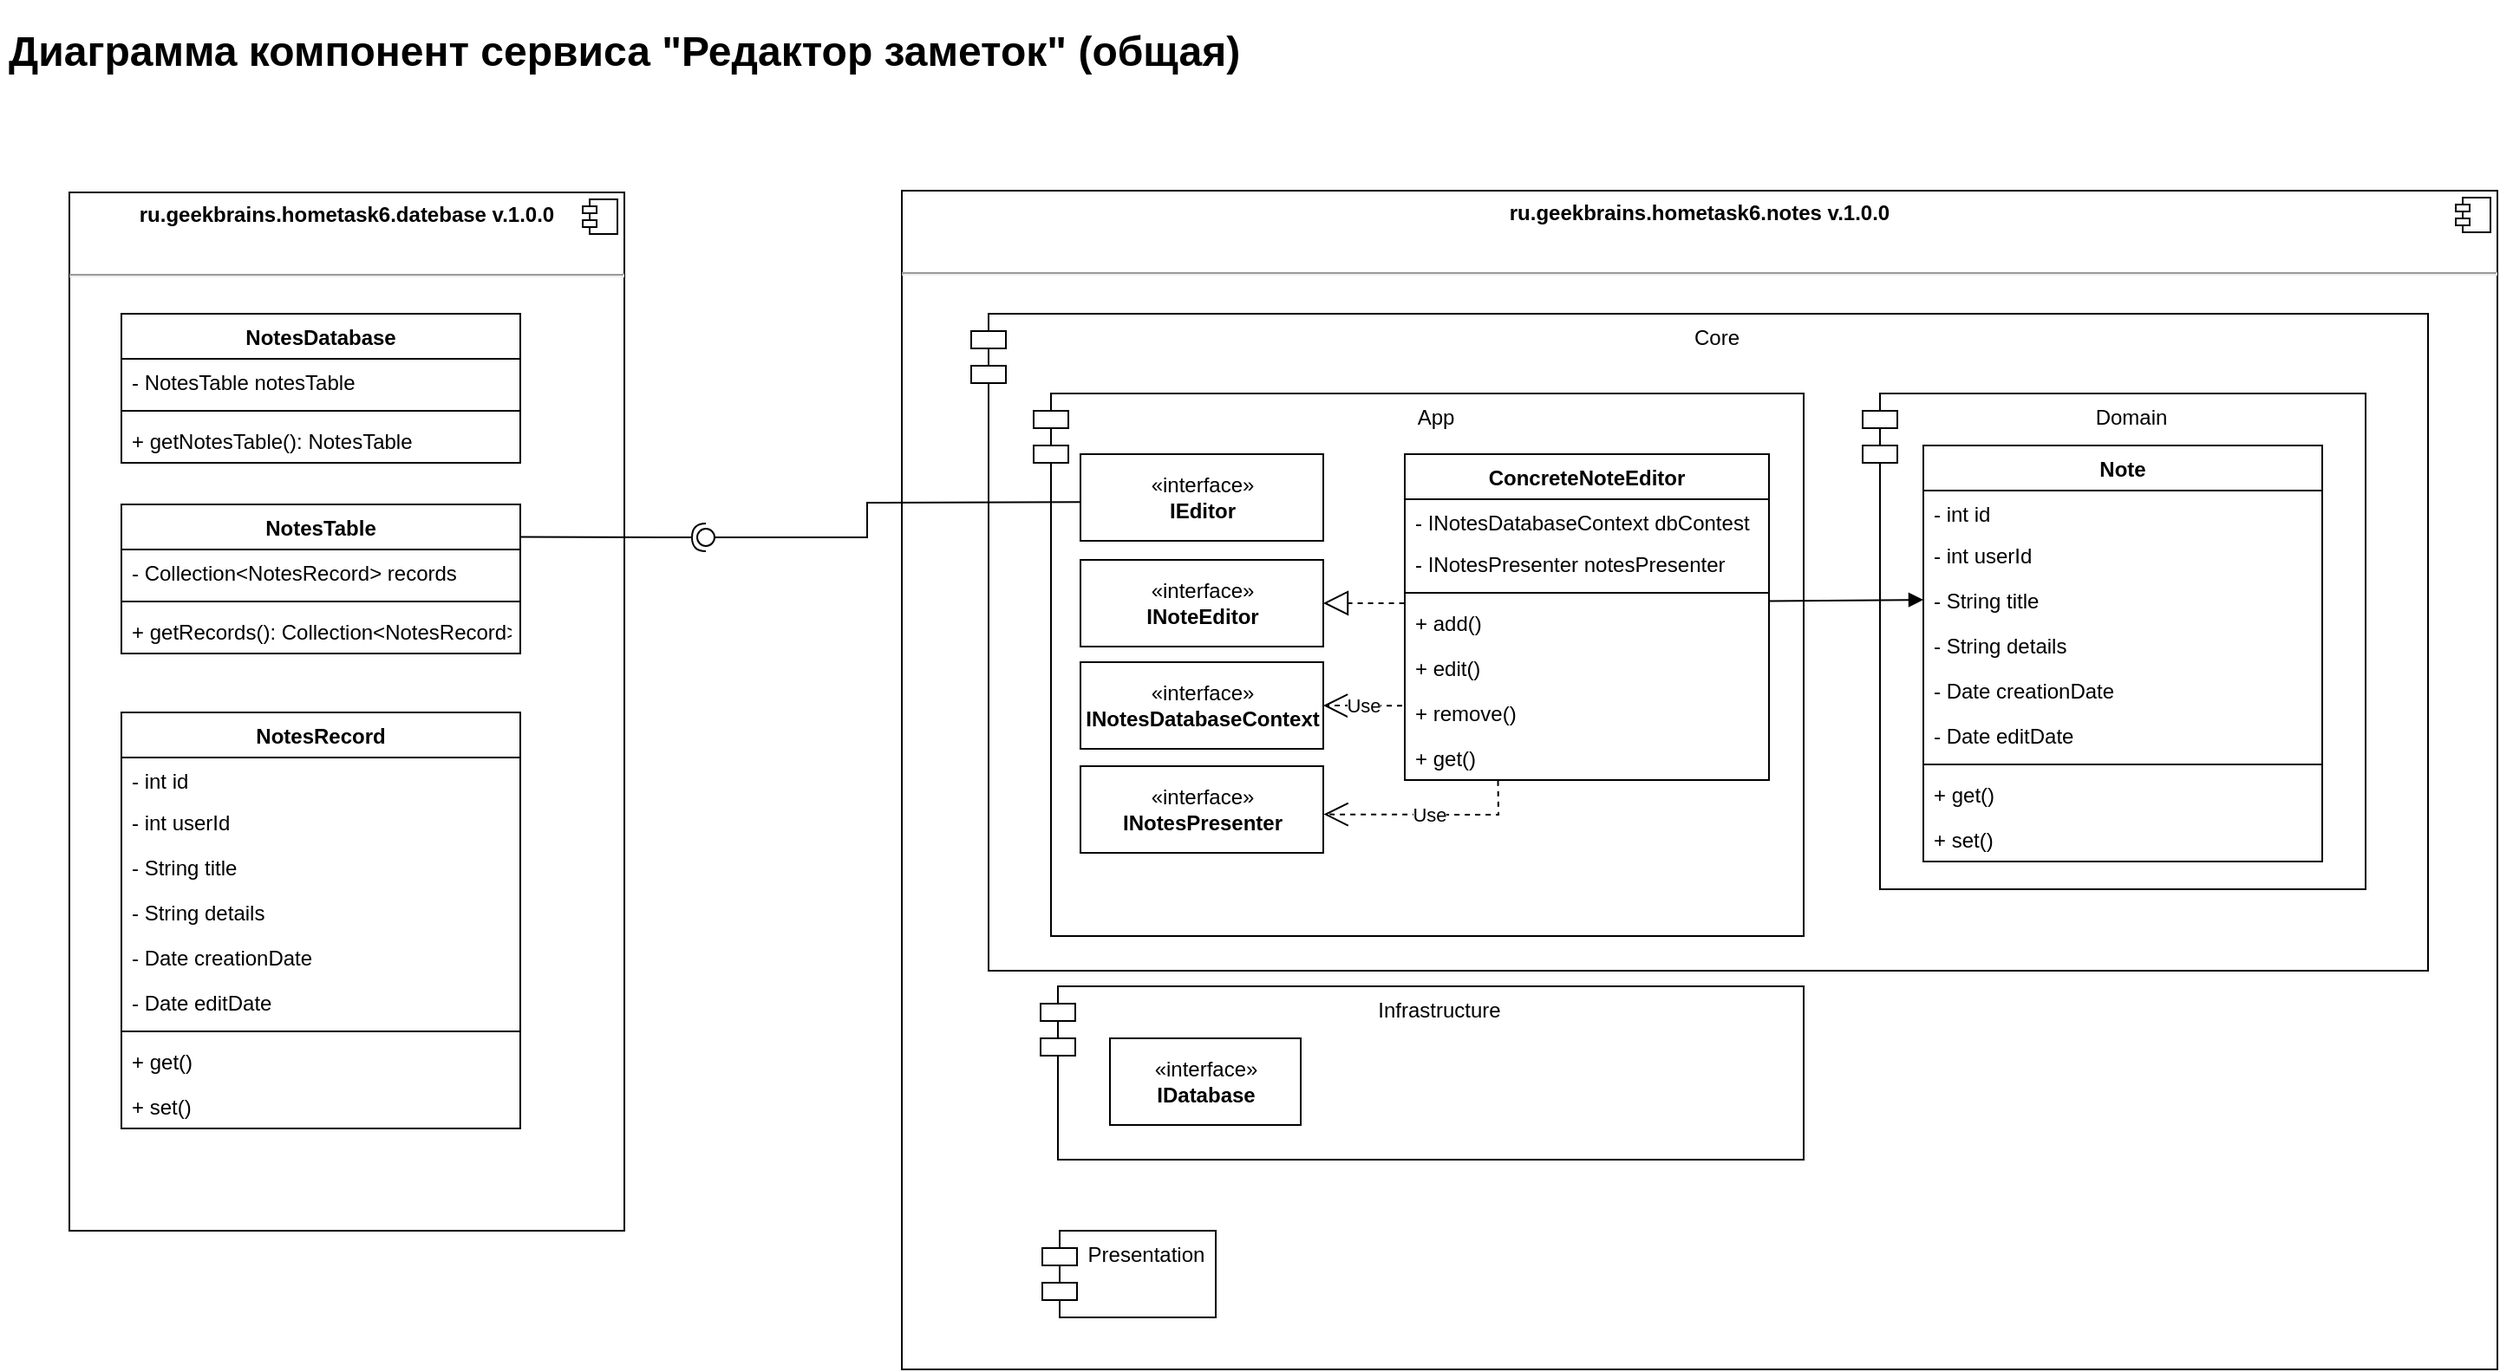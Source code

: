 <mxfile version="20.8.16" type="device"><diagram id="C5RBs43oDa-KdzZeNtuy" name="Page-1"><mxGraphModel dx="2015" dy="1167" grid="1" gridSize="10" guides="1" tooltips="1" connect="1" arrows="1" fold="1" page="1" pageScale="1" pageWidth="1169" pageHeight="827" math="0" shadow="0"><root><mxCell id="WIyWlLk6GJQsqaUBKTNV-0"/><mxCell id="WIyWlLk6GJQsqaUBKTNV-1" parent="WIyWlLk6GJQsqaUBKTNV-0"/><mxCell id="xVFQKaqjHIsM4C6yXQPp-0" value="&lt;h1&gt;Диаграмма компонент сервиса &quot;Редактор заметок&quot; (общая)&lt;/h1&gt;&lt;p&gt;&lt;br&gt;&lt;/p&gt;" style="text;html=1;strokeColor=none;fillColor=none;spacing=5;spacingTop=-20;whiteSpace=wrap;overflow=hidden;rounded=0;" parent="WIyWlLk6GJQsqaUBKTNV-1" vertex="1"><mxGeometry x="80" y="20" width="1080" height="40" as="geometry"/></mxCell><mxCell id="cwYXmS-4HAz_8K6h-zk6-0" value="&lt;p style=&quot;margin:0px;margin-top:6px;text-align:center;&quot;&gt;&lt;b&gt;ru.geekbrains.hometask6.datebase v.1.0.0&lt;/b&gt;&lt;/p&gt;&lt;p style=&quot;margin:0px;margin-top:6px;text-align:center;&quot;&gt;&lt;b&gt;&lt;br&gt;&lt;/b&gt;&lt;/p&gt;&lt;hr&gt;&lt;p style=&quot;margin:0px;margin-left:8px;&quot;&gt;&lt;br&gt;&lt;/p&gt;" style="align=left;overflow=fill;html=1;dropTarget=0;" vertex="1" parent="WIyWlLk6GJQsqaUBKTNV-1"><mxGeometry x="120" y="121" width="320" height="599" as="geometry"/></mxCell><mxCell id="cwYXmS-4HAz_8K6h-zk6-1" value="" style="shape=component;jettyWidth=8;jettyHeight=4;" vertex="1" parent="cwYXmS-4HAz_8K6h-zk6-0"><mxGeometry x="1" width="20" height="20" relative="1" as="geometry"><mxPoint x="-24" y="4" as="offset"/></mxGeometry></mxCell><mxCell id="cwYXmS-4HAz_8K6h-zk6-2" value="&lt;p style=&quot;margin:0px;margin-top:6px;text-align:center;&quot;&gt;&lt;b&gt;ru.geekbrains.hometask6.notes v.1.0.0&lt;/b&gt;&lt;/p&gt;&lt;p style=&quot;margin:0px;margin-top:6px;text-align:center;&quot;&gt;&lt;b&gt;&lt;br&gt;&lt;/b&gt;&lt;/p&gt;&lt;hr&gt;&lt;p style=&quot;margin:0px;margin-left:8px;&quot;&gt;&lt;br&gt;&lt;/p&gt;" style="align=left;overflow=fill;html=1;dropTarget=0;" vertex="1" parent="WIyWlLk6GJQsqaUBKTNV-1"><mxGeometry x="600" y="120" width="920" height="680" as="geometry"/></mxCell><mxCell id="cwYXmS-4HAz_8K6h-zk6-3" value="" style="shape=component;jettyWidth=8;jettyHeight=4;" vertex="1" parent="cwYXmS-4HAz_8K6h-zk6-2"><mxGeometry x="1" width="20" height="20" relative="1" as="geometry"><mxPoint x="-24" y="4" as="offset"/></mxGeometry></mxCell><mxCell id="cwYXmS-4HAz_8K6h-zk6-4" value="Core" style="shape=module;align=left;spacingLeft=20;align=center;verticalAlign=top;" vertex="1" parent="WIyWlLk6GJQsqaUBKTNV-1"><mxGeometry x="640" y="191" width="840" height="379" as="geometry"/></mxCell><mxCell id="cwYXmS-4HAz_8K6h-zk6-5" value="Infrastructure" style="shape=module;align=left;spacingLeft=20;align=center;verticalAlign=top;" vertex="1" parent="WIyWlLk6GJQsqaUBKTNV-1"><mxGeometry x="680" y="579" width="440" height="100" as="geometry"/></mxCell><mxCell id="cwYXmS-4HAz_8K6h-zk6-6" value="Presentation" style="shape=module;align=left;spacingLeft=20;align=center;verticalAlign=top;" vertex="1" parent="WIyWlLk6GJQsqaUBKTNV-1"><mxGeometry x="681" y="720" width="100" height="50" as="geometry"/></mxCell><mxCell id="cwYXmS-4HAz_8K6h-zk6-7" value="NotesDatabase" style="swimlane;fontStyle=1;align=center;verticalAlign=top;childLayout=stackLayout;horizontal=1;startSize=26;horizontalStack=0;resizeParent=1;resizeParentMax=0;resizeLast=0;collapsible=1;marginBottom=0;" vertex="1" parent="WIyWlLk6GJQsqaUBKTNV-1"><mxGeometry x="150" y="191" width="230" height="86" as="geometry"/></mxCell><mxCell id="cwYXmS-4HAz_8K6h-zk6-8" value="- NotesTable notesTable" style="text;strokeColor=none;fillColor=none;align=left;verticalAlign=top;spacingLeft=4;spacingRight=4;overflow=hidden;rotatable=0;points=[[0,0.5],[1,0.5]];portConstraint=eastwest;" vertex="1" parent="cwYXmS-4HAz_8K6h-zk6-7"><mxGeometry y="26" width="230" height="26" as="geometry"/></mxCell><mxCell id="cwYXmS-4HAz_8K6h-zk6-9" value="" style="line;strokeWidth=1;fillColor=none;align=left;verticalAlign=middle;spacingTop=-1;spacingLeft=3;spacingRight=3;rotatable=0;labelPosition=right;points=[];portConstraint=eastwest;strokeColor=inherit;" vertex="1" parent="cwYXmS-4HAz_8K6h-zk6-7"><mxGeometry y="52" width="230" height="8" as="geometry"/></mxCell><mxCell id="cwYXmS-4HAz_8K6h-zk6-10" value="+ getNotesTable(): NotesTable" style="text;strokeColor=none;fillColor=none;align=left;verticalAlign=top;spacingLeft=4;spacingRight=4;overflow=hidden;rotatable=0;points=[[0,0.5],[1,0.5]];portConstraint=eastwest;" vertex="1" parent="cwYXmS-4HAz_8K6h-zk6-7"><mxGeometry y="60" width="230" height="26" as="geometry"/></mxCell><mxCell id="cwYXmS-4HAz_8K6h-zk6-11" value="NotesTable&#10;" style="swimlane;fontStyle=1;align=center;verticalAlign=top;childLayout=stackLayout;horizontal=1;startSize=26;horizontalStack=0;resizeParent=1;resizeParentMax=0;resizeLast=0;collapsible=1;marginBottom=0;" vertex="1" parent="WIyWlLk6GJQsqaUBKTNV-1"><mxGeometry x="150" y="301" width="230" height="86" as="geometry"/></mxCell><mxCell id="cwYXmS-4HAz_8K6h-zk6-12" value="- Collection&lt;NotesRecord&gt; records" style="text;strokeColor=none;fillColor=none;align=left;verticalAlign=top;spacingLeft=4;spacingRight=4;overflow=hidden;rotatable=0;points=[[0,0.5],[1,0.5]];portConstraint=eastwest;" vertex="1" parent="cwYXmS-4HAz_8K6h-zk6-11"><mxGeometry y="26" width="230" height="26" as="geometry"/></mxCell><mxCell id="cwYXmS-4HAz_8K6h-zk6-13" value="" style="line;strokeWidth=1;fillColor=none;align=left;verticalAlign=middle;spacingTop=-1;spacingLeft=3;spacingRight=3;rotatable=0;labelPosition=right;points=[];portConstraint=eastwest;strokeColor=inherit;" vertex="1" parent="cwYXmS-4HAz_8K6h-zk6-11"><mxGeometry y="52" width="230" height="8" as="geometry"/></mxCell><mxCell id="cwYXmS-4HAz_8K6h-zk6-14" value="+ getRecords(): Collection&lt;NotesRecord&gt;" style="text;strokeColor=none;fillColor=none;align=left;verticalAlign=top;spacingLeft=4;spacingRight=4;overflow=hidden;rotatable=0;points=[[0,0.5],[1,0.5]];portConstraint=eastwest;" vertex="1" parent="cwYXmS-4HAz_8K6h-zk6-11"><mxGeometry y="60" width="230" height="26" as="geometry"/></mxCell><mxCell id="cwYXmS-4HAz_8K6h-zk6-15" value="NotesRecord" style="swimlane;fontStyle=1;align=center;verticalAlign=top;childLayout=stackLayout;horizontal=1;startSize=26;horizontalStack=0;resizeParent=1;resizeParentMax=0;resizeLast=0;collapsible=1;marginBottom=0;" vertex="1" parent="WIyWlLk6GJQsqaUBKTNV-1"><mxGeometry x="150" y="421" width="230" height="240" as="geometry"/></mxCell><mxCell id="cwYXmS-4HAz_8K6h-zk6-16" value="- int id" style="text;strokeColor=none;fillColor=none;align=left;verticalAlign=top;spacingLeft=4;spacingRight=4;overflow=hidden;rotatable=0;points=[[0,0.5],[1,0.5]];portConstraint=eastwest;" vertex="1" parent="cwYXmS-4HAz_8K6h-zk6-15"><mxGeometry y="26" width="230" height="24" as="geometry"/></mxCell><mxCell id="cwYXmS-4HAz_8K6h-zk6-22" value="- int userId" style="text;strokeColor=none;fillColor=none;align=left;verticalAlign=top;spacingLeft=4;spacingRight=4;overflow=hidden;rotatable=0;points=[[0,0.5],[1,0.5]];portConstraint=eastwest;" vertex="1" parent="cwYXmS-4HAz_8K6h-zk6-15"><mxGeometry y="50" width="230" height="26" as="geometry"/></mxCell><mxCell id="cwYXmS-4HAz_8K6h-zk6-18" value="- String title" style="text;strokeColor=none;fillColor=none;align=left;verticalAlign=top;spacingLeft=4;spacingRight=4;overflow=hidden;rotatable=0;points=[[0,0.5],[1,0.5]];portConstraint=eastwest;" vertex="1" parent="cwYXmS-4HAz_8K6h-zk6-15"><mxGeometry y="76" width="230" height="26" as="geometry"/></mxCell><mxCell id="cwYXmS-4HAz_8K6h-zk6-24" value="- String details" style="text;strokeColor=none;fillColor=none;align=left;verticalAlign=top;spacingLeft=4;spacingRight=4;overflow=hidden;rotatable=0;points=[[0,0.5],[1,0.5]];portConstraint=eastwest;" vertex="1" parent="cwYXmS-4HAz_8K6h-zk6-15"><mxGeometry y="102" width="230" height="26" as="geometry"/></mxCell><mxCell id="cwYXmS-4HAz_8K6h-zk6-26" value="- Date creationDate" style="text;strokeColor=none;fillColor=none;align=left;verticalAlign=top;spacingLeft=4;spacingRight=4;overflow=hidden;rotatable=0;points=[[0,0.5],[1,0.5]];portConstraint=eastwest;" vertex="1" parent="cwYXmS-4HAz_8K6h-zk6-15"><mxGeometry y="128" width="230" height="26" as="geometry"/></mxCell><mxCell id="cwYXmS-4HAz_8K6h-zk6-27" value="- Date editDate" style="text;strokeColor=none;fillColor=none;align=left;verticalAlign=top;spacingLeft=4;spacingRight=4;overflow=hidden;rotatable=0;points=[[0,0.5],[1,0.5]];portConstraint=eastwest;" vertex="1" parent="cwYXmS-4HAz_8K6h-zk6-15"><mxGeometry y="154" width="230" height="26" as="geometry"/></mxCell><mxCell id="cwYXmS-4HAz_8K6h-zk6-17" value="" style="line;strokeWidth=1;fillColor=none;align=left;verticalAlign=middle;spacingTop=-1;spacingLeft=3;spacingRight=3;rotatable=0;labelPosition=right;points=[];portConstraint=eastwest;strokeColor=inherit;" vertex="1" parent="cwYXmS-4HAz_8K6h-zk6-15"><mxGeometry y="180" width="230" height="8" as="geometry"/></mxCell><mxCell id="cwYXmS-4HAz_8K6h-zk6-23" value="+ get()" style="text;strokeColor=none;fillColor=none;align=left;verticalAlign=top;spacingLeft=4;spacingRight=4;overflow=hidden;rotatable=0;points=[[0,0.5],[1,0.5]];portConstraint=eastwest;" vertex="1" parent="cwYXmS-4HAz_8K6h-zk6-15"><mxGeometry y="188" width="230" height="26" as="geometry"/></mxCell><mxCell id="cwYXmS-4HAz_8K6h-zk6-25" value="+ set()" style="text;strokeColor=none;fillColor=none;align=left;verticalAlign=top;spacingLeft=4;spacingRight=4;overflow=hidden;rotatable=0;points=[[0,0.5],[1,0.5]];portConstraint=eastwest;" vertex="1" parent="cwYXmS-4HAz_8K6h-zk6-15"><mxGeometry y="214" width="230" height="26" as="geometry"/></mxCell><mxCell id="cwYXmS-4HAz_8K6h-zk6-20" value="" style="rounded=0;orthogonalLoop=1;jettySize=auto;html=1;endArrow=halfCircle;endFill=0;entryX=0.5;entryY=0.5;endSize=6;strokeWidth=1;sketch=0;exitX=1;exitY=0.218;exitDx=0;exitDy=0;exitPerimeter=0;" edge="1" parent="WIyWlLk6GJQsqaUBKTNV-1" target="cwYXmS-4HAz_8K6h-zk6-21" source="cwYXmS-4HAz_8K6h-zk6-11"><mxGeometry relative="1" as="geometry"><mxPoint x="444.04" y="320.35" as="sourcePoint"/></mxGeometry></mxCell><mxCell id="cwYXmS-4HAz_8K6h-zk6-21" value="" style="ellipse;whiteSpace=wrap;html=1;align=center;aspect=fixed;resizable=0;points=[];outlineConnect=0;sketch=0;" vertex="1" parent="WIyWlLk6GJQsqaUBKTNV-1"><mxGeometry x="482" y="315" width="10" height="10" as="geometry"/></mxCell><mxCell id="cwYXmS-4HAz_8K6h-zk6-28" value="«interface»&lt;br&gt;&lt;b&gt;IDatabase&lt;/b&gt;" style="html=1;" vertex="1" parent="WIyWlLk6GJQsqaUBKTNV-1"><mxGeometry x="720" y="609" width="110" height="50" as="geometry"/></mxCell><mxCell id="cwYXmS-4HAz_8K6h-zk6-29" value="App" style="shape=module;align=left;spacingLeft=20;align=center;verticalAlign=top;" vertex="1" parent="WIyWlLk6GJQsqaUBKTNV-1"><mxGeometry x="676" y="237" width="444" height="313" as="geometry"/></mxCell><mxCell id="cwYXmS-4HAz_8K6h-zk6-30" value="Domain" style="shape=module;align=left;spacingLeft=20;align=center;verticalAlign=top;" vertex="1" parent="WIyWlLk6GJQsqaUBKTNV-1"><mxGeometry x="1154" y="237" width="290" height="286" as="geometry"/></mxCell><mxCell id="cwYXmS-4HAz_8K6h-zk6-36" value="Note" style="swimlane;fontStyle=1;align=center;verticalAlign=top;childLayout=stackLayout;horizontal=1;startSize=26;horizontalStack=0;resizeParent=1;resizeParentMax=0;resizeLast=0;collapsible=1;marginBottom=0;" vertex="1" parent="WIyWlLk6GJQsqaUBKTNV-1"><mxGeometry x="1189" y="267" width="230" height="240" as="geometry"/></mxCell><mxCell id="cwYXmS-4HAz_8K6h-zk6-37" value="- int id" style="text;strokeColor=none;fillColor=none;align=left;verticalAlign=top;spacingLeft=4;spacingRight=4;overflow=hidden;rotatable=0;points=[[0,0.5],[1,0.5]];portConstraint=eastwest;" vertex="1" parent="cwYXmS-4HAz_8K6h-zk6-36"><mxGeometry y="26" width="230" height="24" as="geometry"/></mxCell><mxCell id="cwYXmS-4HAz_8K6h-zk6-38" value="- int userId" style="text;strokeColor=none;fillColor=none;align=left;verticalAlign=top;spacingLeft=4;spacingRight=4;overflow=hidden;rotatable=0;points=[[0,0.5],[1,0.5]];portConstraint=eastwest;" vertex="1" parent="cwYXmS-4HAz_8K6h-zk6-36"><mxGeometry y="50" width="230" height="26" as="geometry"/></mxCell><mxCell id="cwYXmS-4HAz_8K6h-zk6-39" value="- String title" style="text;strokeColor=none;fillColor=none;align=left;verticalAlign=top;spacingLeft=4;spacingRight=4;overflow=hidden;rotatable=0;points=[[0,0.5],[1,0.5]];portConstraint=eastwest;" vertex="1" parent="cwYXmS-4HAz_8K6h-zk6-36"><mxGeometry y="76" width="230" height="26" as="geometry"/></mxCell><mxCell id="cwYXmS-4HAz_8K6h-zk6-40" value="- String details" style="text;strokeColor=none;fillColor=none;align=left;verticalAlign=top;spacingLeft=4;spacingRight=4;overflow=hidden;rotatable=0;points=[[0,0.5],[1,0.5]];portConstraint=eastwest;" vertex="1" parent="cwYXmS-4HAz_8K6h-zk6-36"><mxGeometry y="102" width="230" height="26" as="geometry"/></mxCell><mxCell id="cwYXmS-4HAz_8K6h-zk6-41" value="- Date creationDate" style="text;strokeColor=none;fillColor=none;align=left;verticalAlign=top;spacingLeft=4;spacingRight=4;overflow=hidden;rotatable=0;points=[[0,0.5],[1,0.5]];portConstraint=eastwest;" vertex="1" parent="cwYXmS-4HAz_8K6h-zk6-36"><mxGeometry y="128" width="230" height="26" as="geometry"/></mxCell><mxCell id="cwYXmS-4HAz_8K6h-zk6-42" value="- Date editDate" style="text;strokeColor=none;fillColor=none;align=left;verticalAlign=top;spacingLeft=4;spacingRight=4;overflow=hidden;rotatable=0;points=[[0,0.5],[1,0.5]];portConstraint=eastwest;" vertex="1" parent="cwYXmS-4HAz_8K6h-zk6-36"><mxGeometry y="154" width="230" height="26" as="geometry"/></mxCell><mxCell id="cwYXmS-4HAz_8K6h-zk6-43" value="" style="line;strokeWidth=1;fillColor=none;align=left;verticalAlign=middle;spacingTop=-1;spacingLeft=3;spacingRight=3;rotatable=0;labelPosition=right;points=[];portConstraint=eastwest;strokeColor=inherit;" vertex="1" parent="cwYXmS-4HAz_8K6h-zk6-36"><mxGeometry y="180" width="230" height="8" as="geometry"/></mxCell><mxCell id="cwYXmS-4HAz_8K6h-zk6-44" value="+ get()" style="text;strokeColor=none;fillColor=none;align=left;verticalAlign=top;spacingLeft=4;spacingRight=4;overflow=hidden;rotatable=0;points=[[0,0.5],[1,0.5]];portConstraint=eastwest;" vertex="1" parent="cwYXmS-4HAz_8K6h-zk6-36"><mxGeometry y="188" width="230" height="26" as="geometry"/></mxCell><mxCell id="cwYXmS-4HAz_8K6h-zk6-45" value="+ set()" style="text;strokeColor=none;fillColor=none;align=left;verticalAlign=top;spacingLeft=4;spacingRight=4;overflow=hidden;rotatable=0;points=[[0,0.5],[1,0.5]];portConstraint=eastwest;" vertex="1" parent="cwYXmS-4HAz_8K6h-zk6-36"><mxGeometry y="214" width="230" height="26" as="geometry"/></mxCell><mxCell id="cwYXmS-4HAz_8K6h-zk6-46" value="«interface»&lt;br&gt;&lt;b&gt;IEditor&lt;/b&gt;" style="html=1;" vertex="1" parent="WIyWlLk6GJQsqaUBKTNV-1"><mxGeometry x="703" y="272" width="140" height="50" as="geometry"/></mxCell><mxCell id="cwYXmS-4HAz_8K6h-zk6-47" value="«interface»&lt;br&gt;&lt;b&gt;INoteEditor&lt;br&gt;&lt;/b&gt;" style="html=1;" vertex="1" parent="WIyWlLk6GJQsqaUBKTNV-1"><mxGeometry x="703" y="333" width="140" height="50" as="geometry"/></mxCell><mxCell id="cwYXmS-4HAz_8K6h-zk6-48" value="«interface»&lt;br&gt;&lt;b&gt;INotesDatabaseContext&lt;br&gt;&lt;/b&gt;" style="html=1;" vertex="1" parent="WIyWlLk6GJQsqaUBKTNV-1"><mxGeometry x="703" y="392" width="140" height="50" as="geometry"/></mxCell><mxCell id="cwYXmS-4HAz_8K6h-zk6-49" value="«interface»&lt;br&gt;&lt;b&gt;INotesPresenter&lt;br&gt;&lt;/b&gt;" style="html=1;" vertex="1" parent="WIyWlLk6GJQsqaUBKTNV-1"><mxGeometry x="703" y="452" width="140" height="50" as="geometry"/></mxCell><mxCell id="cwYXmS-4HAz_8K6h-zk6-50" value="ConcreteNoteEditor" style="swimlane;fontStyle=1;align=center;verticalAlign=top;childLayout=stackLayout;horizontal=1;startSize=26;horizontalStack=0;resizeParent=1;resizeParentMax=0;resizeLast=0;collapsible=1;marginBottom=0;" vertex="1" parent="WIyWlLk6GJQsqaUBKTNV-1"><mxGeometry x="890" y="272" width="210" height="188" as="geometry"/></mxCell><mxCell id="cwYXmS-4HAz_8K6h-zk6-51" value="- INotesDatabaseContext dbContest" style="text;strokeColor=none;fillColor=none;align=left;verticalAlign=top;spacingLeft=4;spacingRight=4;overflow=hidden;rotatable=0;points=[[0,0.5],[1,0.5]];portConstraint=eastwest;" vertex="1" parent="cwYXmS-4HAz_8K6h-zk6-50"><mxGeometry y="26" width="210" height="24" as="geometry"/></mxCell><mxCell id="cwYXmS-4HAz_8K6h-zk6-52" value="- INotesPresenter notesPresenter" style="text;strokeColor=none;fillColor=none;align=left;verticalAlign=top;spacingLeft=4;spacingRight=4;overflow=hidden;rotatable=0;points=[[0,0.5],[1,0.5]];portConstraint=eastwest;" vertex="1" parent="cwYXmS-4HAz_8K6h-zk6-50"><mxGeometry y="50" width="210" height="26" as="geometry"/></mxCell><mxCell id="cwYXmS-4HAz_8K6h-zk6-57" value="" style="line;strokeWidth=1;fillColor=none;align=left;verticalAlign=middle;spacingTop=-1;spacingLeft=3;spacingRight=3;rotatable=0;labelPosition=right;points=[];portConstraint=eastwest;strokeColor=inherit;" vertex="1" parent="cwYXmS-4HAz_8K6h-zk6-50"><mxGeometry y="76" width="210" height="8" as="geometry"/></mxCell><mxCell id="cwYXmS-4HAz_8K6h-zk6-58" value="+ add()" style="text;strokeColor=none;fillColor=none;align=left;verticalAlign=top;spacingLeft=4;spacingRight=4;overflow=hidden;rotatable=0;points=[[0,0.5],[1,0.5]];portConstraint=eastwest;" vertex="1" parent="cwYXmS-4HAz_8K6h-zk6-50"><mxGeometry y="84" width="210" height="26" as="geometry"/></mxCell><mxCell id="cwYXmS-4HAz_8K6h-zk6-59" value="+ edit()" style="text;strokeColor=none;fillColor=none;align=left;verticalAlign=top;spacingLeft=4;spacingRight=4;overflow=hidden;rotatable=0;points=[[0,0.5],[1,0.5]];portConstraint=eastwest;" vertex="1" parent="cwYXmS-4HAz_8K6h-zk6-50"><mxGeometry y="110" width="210" height="26" as="geometry"/></mxCell><mxCell id="cwYXmS-4HAz_8K6h-zk6-61" value="+ remove()" style="text;strokeColor=none;fillColor=none;align=left;verticalAlign=top;spacingLeft=4;spacingRight=4;overflow=hidden;rotatable=0;points=[[0,0.5],[1,0.5]];portConstraint=eastwest;" vertex="1" parent="cwYXmS-4HAz_8K6h-zk6-50"><mxGeometry y="136" width="210" height="26" as="geometry"/></mxCell><mxCell id="cwYXmS-4HAz_8K6h-zk6-62" value="+ get()" style="text;strokeColor=none;fillColor=none;align=left;verticalAlign=top;spacingLeft=4;spacingRight=4;overflow=hidden;rotatable=0;points=[[0,0.5],[1,0.5]];portConstraint=eastwest;" vertex="1" parent="cwYXmS-4HAz_8K6h-zk6-50"><mxGeometry y="162" width="210" height="26" as="geometry"/></mxCell><mxCell id="cwYXmS-4HAz_8K6h-zk6-60" value="" style="endArrow=block;dashed=1;endFill=0;endSize=12;html=1;rounded=0;exitX=-0.001;exitY=0.383;exitDx=0;exitDy=0;exitPerimeter=0;" edge="1" parent="WIyWlLk6GJQsqaUBKTNV-1" target="cwYXmS-4HAz_8K6h-zk6-47"><mxGeometry width="160" relative="1" as="geometry"><mxPoint x="889.79" y="357.958" as="sourcePoint"/><mxPoint x="620" y="400" as="targetPoint"/></mxGeometry></mxCell><mxCell id="cwYXmS-4HAz_8K6h-zk6-63" value="Use" style="endArrow=open;endSize=12;dashed=1;html=1;rounded=0;exitX=-0.007;exitY=0.35;exitDx=0;exitDy=0;entryX=1;entryY=0.5;entryDx=0;entryDy=0;exitPerimeter=0;" edge="1" parent="WIyWlLk6GJQsqaUBKTNV-1" source="cwYXmS-4HAz_8K6h-zk6-61" target="cwYXmS-4HAz_8K6h-zk6-48"><mxGeometry width="160" relative="1" as="geometry"><mxPoint x="470" y="210" as="sourcePoint"/><mxPoint x="550" y="420" as="targetPoint"/></mxGeometry></mxCell><mxCell id="je2_0GXt2ZJYwXTMXjQ--17" value="" style="html=1;verticalAlign=bottom;endArrow=block;rounded=0;entryX=0;entryY=0.5;entryDx=0;entryDy=0;exitX=1;exitY=0.028;exitDx=0;exitDy=0;exitPerimeter=0;" parent="WIyWlLk6GJQsqaUBKTNV-1" source="cwYXmS-4HAz_8K6h-zk6-58" target="cwYXmS-4HAz_8K6h-zk6-39" edge="1"><mxGeometry width="80" relative="1" as="geometry"><mxPoint x="465" y="710" as="sourcePoint"/><mxPoint x="505" y="710" as="targetPoint"/></mxGeometry></mxCell><mxCell id="cwYXmS-4HAz_8K6h-zk6-64" value="Use" style="endArrow=open;endSize=12;dashed=1;html=1;rounded=0;exitX=0.256;exitY=1.017;exitDx=0;exitDy=0;entryX=1.002;entryY=0.556;entryDx=0;entryDy=0;exitPerimeter=0;entryPerimeter=0;" edge="1" parent="WIyWlLk6GJQsqaUBKTNV-1" source="cwYXmS-4HAz_8K6h-zk6-62" target="cwYXmS-4HAz_8K6h-zk6-49"><mxGeometry width="160" relative="1" as="geometry"><mxPoint x="898.53" y="427.1" as="sourcePoint"/><mxPoint x="853.0" y="427" as="targetPoint"/><Array as="points"><mxPoint x="944" y="480"/></Array></mxGeometry></mxCell><mxCell id="cwYXmS-4HAz_8K6h-zk6-19" value="" style="rounded=0;orthogonalLoop=1;jettySize=auto;html=1;endArrow=none;endFill=0;sketch=0;sourcePerimeterSpacing=0;targetPerimeterSpacing=0;exitX=0.002;exitY=0.552;exitDx=0;exitDy=0;exitPerimeter=0;" edge="1" parent="WIyWlLk6GJQsqaUBKTNV-1" target="cwYXmS-4HAz_8K6h-zk6-21" source="cwYXmS-4HAz_8K6h-zk6-46"><mxGeometry relative="1" as="geometry"><mxPoint x="700" y="300" as="sourcePoint"/><Array as="points"><mxPoint x="580" y="300"/><mxPoint x="580" y="320"/></Array></mxGeometry></mxCell></root></mxGraphModel></diagram></mxfile>